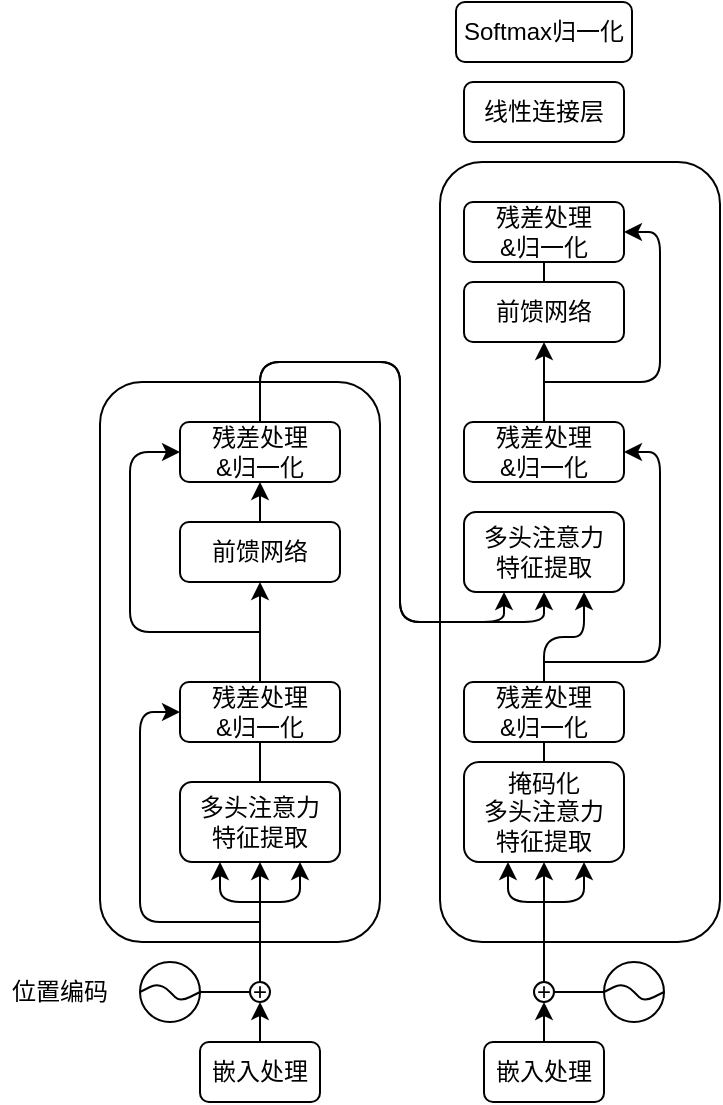 <mxfile version="21.2.9" type="github">
  <diagram name="第 1 页" id="P4VHz6F8FDdTj_PXj5Aj">
    <mxGraphModel dx="287" dy="397" grid="1" gridSize="10" guides="1" tooltips="1" connect="1" arrows="1" fold="1" page="1" pageScale="1" pageWidth="583" pageHeight="827" math="0" shadow="0">
      <root>
        <mxCell id="0" />
        <mxCell id="1" parent="0" />
        <mxCell id="c3ZJOwvSEtLFaX0gyrFY-1" value="" style="rounded=1;whiteSpace=wrap;html=1;" vertex="1" parent="1">
          <mxGeometry x="162" y="230" width="140" height="280" as="geometry" />
        </mxCell>
        <mxCell id="c3ZJOwvSEtLFaX0gyrFY-24" style="edgeStyle=orthogonalEdgeStyle;rounded=0;orthogonalLoop=1;jettySize=auto;html=1;exitX=0.5;exitY=0;exitDx=0;exitDy=0;entryX=0.5;entryY=1;entryDx=0;entryDy=0;endArrow=none;endFill=0;" edge="1" parent="1" source="c3ZJOwvSEtLFaX0gyrFY-2" target="c3ZJOwvSEtLFaX0gyrFY-7">
          <mxGeometry relative="1" as="geometry" />
        </mxCell>
        <mxCell id="c3ZJOwvSEtLFaX0gyrFY-2" value="多头注意力&lt;br&gt;特征提取" style="rounded=1;whiteSpace=wrap;html=1;" vertex="1" parent="1">
          <mxGeometry x="202" y="430" width="80" height="40" as="geometry" />
        </mxCell>
        <mxCell id="c3ZJOwvSEtLFaX0gyrFY-8" style="edgeStyle=orthogonalEdgeStyle;rounded=0;orthogonalLoop=1;jettySize=auto;html=1;exitX=0.5;exitY=0;exitDx=0;exitDy=0;entryX=0.5;entryY=1;entryDx=0;entryDy=0;" edge="1" parent="1" source="c3ZJOwvSEtLFaX0gyrFY-3" target="c3ZJOwvSEtLFaX0gyrFY-2">
          <mxGeometry relative="1" as="geometry" />
        </mxCell>
        <mxCell id="c3ZJOwvSEtLFaX0gyrFY-3" value="+" style="ellipse;whiteSpace=wrap;html=1;" vertex="1" parent="1">
          <mxGeometry x="237" y="530" width="10" height="10" as="geometry" />
        </mxCell>
        <mxCell id="c3ZJOwvSEtLFaX0gyrFY-19" style="edgeStyle=orthogonalEdgeStyle;rounded=0;orthogonalLoop=1;jettySize=auto;html=1;exitX=0.5;exitY=0;exitDx=0;exitDy=0;entryX=0.5;entryY=1;entryDx=0;entryDy=0;" edge="1" parent="1" source="c3ZJOwvSEtLFaX0gyrFY-4" target="c3ZJOwvSEtLFaX0gyrFY-3">
          <mxGeometry relative="1" as="geometry" />
        </mxCell>
        <mxCell id="c3ZJOwvSEtLFaX0gyrFY-4" value="嵌入处理" style="rounded=1;whiteSpace=wrap;html=1;" vertex="1" parent="1">
          <mxGeometry x="212" y="560" width="60" height="30" as="geometry" />
        </mxCell>
        <mxCell id="c3ZJOwvSEtLFaX0gyrFY-21" style="edgeStyle=orthogonalEdgeStyle;rounded=0;orthogonalLoop=1;jettySize=auto;html=1;exitX=0.5;exitY=0;exitDx=0;exitDy=0;entryX=0.5;entryY=1;entryDx=0;entryDy=0;" edge="1" parent="1" source="c3ZJOwvSEtLFaX0gyrFY-7" target="c3ZJOwvSEtLFaX0gyrFY-9">
          <mxGeometry relative="1" as="geometry" />
        </mxCell>
        <mxCell id="c3ZJOwvSEtLFaX0gyrFY-7" value="残差处理&lt;br&gt;&amp;amp;归一化" style="rounded=1;whiteSpace=wrap;html=1;" vertex="1" parent="1">
          <mxGeometry x="202" y="380" width="80" height="30" as="geometry" />
        </mxCell>
        <mxCell id="c3ZJOwvSEtLFaX0gyrFY-23" style="edgeStyle=orthogonalEdgeStyle;rounded=0;orthogonalLoop=1;jettySize=auto;html=1;exitX=0.5;exitY=0;exitDx=0;exitDy=0;entryX=0.5;entryY=1;entryDx=0;entryDy=0;" edge="1" parent="1" source="c3ZJOwvSEtLFaX0gyrFY-9" target="c3ZJOwvSEtLFaX0gyrFY-22">
          <mxGeometry relative="1" as="geometry" />
        </mxCell>
        <mxCell id="c3ZJOwvSEtLFaX0gyrFY-9" value="前馈网络" style="rounded=1;whiteSpace=wrap;html=1;" vertex="1" parent="1">
          <mxGeometry x="202" y="300" width="80" height="30" as="geometry" />
        </mxCell>
        <mxCell id="c3ZJOwvSEtLFaX0gyrFY-10" value="" style="rounded=1;whiteSpace=wrap;html=1;" vertex="1" parent="1">
          <mxGeometry x="332" y="120" width="140" height="390" as="geometry" />
        </mxCell>
        <mxCell id="c3ZJOwvSEtLFaX0gyrFY-40" style="edgeStyle=orthogonalEdgeStyle;rounded=0;orthogonalLoop=1;jettySize=auto;html=1;exitX=0.5;exitY=0;exitDx=0;exitDy=0;entryX=0.5;entryY=1;entryDx=0;entryDy=0;endArrow=none;endFill=0;" edge="1" parent="1" source="c3ZJOwvSEtLFaX0gyrFY-11" target="c3ZJOwvSEtLFaX0gyrFY-15">
          <mxGeometry relative="1" as="geometry" />
        </mxCell>
        <mxCell id="c3ZJOwvSEtLFaX0gyrFY-11" value="掩码化&lt;br&gt;多头注意力&lt;br&gt;特征提取" style="rounded=1;whiteSpace=wrap;html=1;" vertex="1" parent="1">
          <mxGeometry x="344" y="420" width="80" height="50" as="geometry" />
        </mxCell>
        <mxCell id="c3ZJOwvSEtLFaX0gyrFY-12" style="edgeStyle=orthogonalEdgeStyle;rounded=0;orthogonalLoop=1;jettySize=auto;html=1;exitX=0.5;exitY=0;exitDx=0;exitDy=0;entryX=0.5;entryY=1;entryDx=0;entryDy=0;" edge="1" parent="1" source="c3ZJOwvSEtLFaX0gyrFY-13" target="c3ZJOwvSEtLFaX0gyrFY-11">
          <mxGeometry relative="1" as="geometry" />
        </mxCell>
        <mxCell id="c3ZJOwvSEtLFaX0gyrFY-52" style="edgeStyle=orthogonalEdgeStyle;rounded=0;orthogonalLoop=1;jettySize=auto;html=1;exitX=1;exitY=0.5;exitDx=0;exitDy=0;entryX=0;entryY=0.5;entryDx=0;entryDy=0;endArrow=none;endFill=0;" edge="1" parent="1" source="c3ZJOwvSEtLFaX0gyrFY-13" target="c3ZJOwvSEtLFaX0gyrFY-49">
          <mxGeometry relative="1" as="geometry" />
        </mxCell>
        <mxCell id="c3ZJOwvSEtLFaX0gyrFY-13" value="+" style="ellipse;whiteSpace=wrap;html=1;" vertex="1" parent="1">
          <mxGeometry x="379" y="530" width="10" height="10" as="geometry" />
        </mxCell>
        <mxCell id="c3ZJOwvSEtLFaX0gyrFY-27" style="edgeStyle=orthogonalEdgeStyle;rounded=0;orthogonalLoop=1;jettySize=auto;html=1;exitX=0.5;exitY=0;exitDx=0;exitDy=0;entryX=0.5;entryY=1;entryDx=0;entryDy=0;" edge="1" parent="1" source="c3ZJOwvSEtLFaX0gyrFY-14" target="c3ZJOwvSEtLFaX0gyrFY-13">
          <mxGeometry relative="1" as="geometry" />
        </mxCell>
        <mxCell id="c3ZJOwvSEtLFaX0gyrFY-14" value="嵌入处理" style="rounded=1;whiteSpace=wrap;html=1;" vertex="1" parent="1">
          <mxGeometry x="354" y="560" width="60" height="30" as="geometry" />
        </mxCell>
        <mxCell id="c3ZJOwvSEtLFaX0gyrFY-41" style="edgeStyle=orthogonalEdgeStyle;rounded=1;orthogonalLoop=1;jettySize=auto;html=1;exitX=0.5;exitY=0;exitDx=0;exitDy=0;entryX=0.75;entryY=1;entryDx=0;entryDy=0;" edge="1" parent="1" source="c3ZJOwvSEtLFaX0gyrFY-15" target="c3ZJOwvSEtLFaX0gyrFY-36">
          <mxGeometry relative="1" as="geometry" />
        </mxCell>
        <mxCell id="c3ZJOwvSEtLFaX0gyrFY-15" value="残差处理&lt;br&gt;&amp;amp;归一化" style="rounded=1;whiteSpace=wrap;html=1;" vertex="1" parent="1">
          <mxGeometry x="344" y="380" width="80" height="30" as="geometry" />
        </mxCell>
        <mxCell id="c3ZJOwvSEtLFaX0gyrFY-44" style="edgeStyle=orthogonalEdgeStyle;rounded=0;orthogonalLoop=1;jettySize=auto;html=1;exitX=0.5;exitY=0;exitDx=0;exitDy=0;entryX=0.5;entryY=1;entryDx=0;entryDy=0;endArrow=none;endFill=0;" edge="1" parent="1" source="c3ZJOwvSEtLFaX0gyrFY-16" target="c3ZJOwvSEtLFaX0gyrFY-33">
          <mxGeometry relative="1" as="geometry" />
        </mxCell>
        <mxCell id="c3ZJOwvSEtLFaX0gyrFY-16" value="前馈网络" style="rounded=1;whiteSpace=wrap;html=1;" vertex="1" parent="1">
          <mxGeometry x="344" y="180" width="80" height="30" as="geometry" />
        </mxCell>
        <mxCell id="c3ZJOwvSEtLFaX0gyrFY-17" value="" style="endArrow=classic;html=1;rounded=1;entryX=0.75;entryY=1;entryDx=0;entryDy=0;" edge="1" parent="1" target="c3ZJOwvSEtLFaX0gyrFY-2">
          <mxGeometry width="50" height="50" relative="1" as="geometry">
            <mxPoint x="242" y="490" as="sourcePoint" />
            <mxPoint x="292" y="470" as="targetPoint" />
            <Array as="points">
              <mxPoint x="262" y="490" />
            </Array>
          </mxGeometry>
        </mxCell>
        <mxCell id="c3ZJOwvSEtLFaX0gyrFY-18" value="" style="endArrow=classic;html=1;rounded=1;entryX=0.75;entryY=1;entryDx=0;entryDy=0;" edge="1" parent="1">
          <mxGeometry width="50" height="50" relative="1" as="geometry">
            <mxPoint x="242" y="490" as="sourcePoint" />
            <mxPoint x="222" y="470" as="targetPoint" />
            <Array as="points">
              <mxPoint x="222" y="490" />
            </Array>
          </mxGeometry>
        </mxCell>
        <mxCell id="c3ZJOwvSEtLFaX0gyrFY-22" value="残差处理&lt;br&gt;&amp;amp;归一化" style="rounded=1;whiteSpace=wrap;html=1;" vertex="1" parent="1">
          <mxGeometry x="202" y="250" width="80" height="30" as="geometry" />
        </mxCell>
        <mxCell id="c3ZJOwvSEtLFaX0gyrFY-25" value="" style="endArrow=classic;html=1;rounded=1;entryX=0;entryY=0.5;entryDx=0;entryDy=0;" edge="1" parent="1" target="c3ZJOwvSEtLFaX0gyrFY-7">
          <mxGeometry width="50" height="50" relative="1" as="geometry">
            <mxPoint x="242" y="500" as="sourcePoint" />
            <mxPoint x="222" y="440" as="targetPoint" />
            <Array as="points">
              <mxPoint x="182" y="500" />
              <mxPoint x="182" y="395" />
            </Array>
          </mxGeometry>
        </mxCell>
        <mxCell id="c3ZJOwvSEtLFaX0gyrFY-26" value="" style="endArrow=classic;html=1;rounded=1;entryX=0;entryY=0.5;entryDx=0;entryDy=0;" edge="1" parent="1" target="c3ZJOwvSEtLFaX0gyrFY-22">
          <mxGeometry width="50" height="50" relative="1" as="geometry">
            <mxPoint x="242" y="355" as="sourcePoint" />
            <mxPoint x="197" y="250" as="targetPoint" />
            <Array as="points">
              <mxPoint x="177" y="355" />
              <mxPoint x="177" y="265" />
            </Array>
          </mxGeometry>
        </mxCell>
        <mxCell id="c3ZJOwvSEtLFaX0gyrFY-28" value="" style="endArrow=none;html=1;rounded=0;exitX=1;exitY=0.5;exitDx=0;exitDy=0;entryX=0;entryY=0.5;entryDx=0;entryDy=0;" edge="1" parent="1" source="c3ZJOwvSEtLFaX0gyrFY-29" target="c3ZJOwvSEtLFaX0gyrFY-3">
          <mxGeometry width="50" height="50" relative="1" as="geometry">
            <mxPoint x="142" y="630" as="sourcePoint" />
            <mxPoint x="192" y="580" as="targetPoint" />
          </mxGeometry>
        </mxCell>
        <mxCell id="c3ZJOwvSEtLFaX0gyrFY-29" value="" style="ellipse;whiteSpace=wrap;html=1;aspect=fixed;" vertex="1" parent="1">
          <mxGeometry x="182" y="520" width="30" height="30" as="geometry" />
        </mxCell>
        <mxCell id="c3ZJOwvSEtLFaX0gyrFY-31" value="" style="endArrow=none;html=1;rounded=1;entryX=1;entryY=0.5;entryDx=0;entryDy=0;exitX=0;exitY=0.5;exitDx=0;exitDy=0;" edge="1" parent="1" source="c3ZJOwvSEtLFaX0gyrFY-29" target="c3ZJOwvSEtLFaX0gyrFY-29">
          <mxGeometry width="50" height="50" relative="1" as="geometry">
            <mxPoint x="182" y="540" as="sourcePoint" />
            <mxPoint x="232" y="490" as="targetPoint" />
            <Array as="points">
              <mxPoint x="192" y="530" />
              <mxPoint x="202" y="540" />
            </Array>
          </mxGeometry>
        </mxCell>
        <mxCell id="c3ZJOwvSEtLFaX0gyrFY-32" value="位置编码" style="text;html=1;strokeColor=none;fillColor=none;align=center;verticalAlign=middle;whiteSpace=wrap;rounded=0;" vertex="1" parent="1">
          <mxGeometry x="112" y="520" width="60" height="30" as="geometry" />
        </mxCell>
        <mxCell id="c3ZJOwvSEtLFaX0gyrFY-33" value="残差处理&lt;br&gt;&amp;amp;归一化" style="rounded=1;whiteSpace=wrap;html=1;" vertex="1" parent="1">
          <mxGeometry x="344" y="140" width="80" height="30" as="geometry" />
        </mxCell>
        <mxCell id="c3ZJOwvSEtLFaX0gyrFY-34" value="" style="endArrow=classic;html=1;rounded=1;entryX=0.75;entryY=1;entryDx=0;entryDy=0;" edge="1" parent="1">
          <mxGeometry width="50" height="50" relative="1" as="geometry">
            <mxPoint x="384" y="490" as="sourcePoint" />
            <mxPoint x="404" y="470" as="targetPoint" />
            <Array as="points">
              <mxPoint x="404" y="490" />
            </Array>
          </mxGeometry>
        </mxCell>
        <mxCell id="c3ZJOwvSEtLFaX0gyrFY-35" value="" style="endArrow=classic;html=1;rounded=1;entryX=0.75;entryY=1;entryDx=0;entryDy=0;" edge="1" parent="1">
          <mxGeometry width="50" height="50" relative="1" as="geometry">
            <mxPoint x="389" y="490" as="sourcePoint" />
            <mxPoint x="366" y="470" as="targetPoint" />
            <Array as="points">
              <mxPoint x="366" y="490" />
            </Array>
          </mxGeometry>
        </mxCell>
        <mxCell id="c3ZJOwvSEtLFaX0gyrFY-36" value="多头注意力&lt;br&gt;特征提取" style="rounded=1;whiteSpace=wrap;html=1;" vertex="1" parent="1">
          <mxGeometry x="344" y="295" width="80" height="40" as="geometry" />
        </mxCell>
        <mxCell id="c3ZJOwvSEtLFaX0gyrFY-43" style="edgeStyle=orthogonalEdgeStyle;rounded=0;orthogonalLoop=1;jettySize=auto;html=1;exitX=0.5;exitY=0;exitDx=0;exitDy=0;entryX=0.5;entryY=1;entryDx=0;entryDy=0;" edge="1" parent="1" source="c3ZJOwvSEtLFaX0gyrFY-37" target="c3ZJOwvSEtLFaX0gyrFY-16">
          <mxGeometry relative="1" as="geometry" />
        </mxCell>
        <mxCell id="c3ZJOwvSEtLFaX0gyrFY-37" value="残差处理&lt;br&gt;&amp;amp;归一化" style="rounded=1;whiteSpace=wrap;html=1;" vertex="1" parent="1">
          <mxGeometry x="344" y="250" width="80" height="30" as="geometry" />
        </mxCell>
        <mxCell id="c3ZJOwvSEtLFaX0gyrFY-38" value="" style="endArrow=classic;html=1;rounded=1;exitX=0.5;exitY=0;exitDx=0;exitDy=0;entryX=0.5;entryY=1;entryDx=0;entryDy=0;" edge="1" parent="1" source="c3ZJOwvSEtLFaX0gyrFY-22" target="c3ZJOwvSEtLFaX0gyrFY-36">
          <mxGeometry width="50" height="50" relative="1" as="geometry">
            <mxPoint x="262" y="220" as="sourcePoint" />
            <mxPoint x="312" y="170" as="targetPoint" />
            <Array as="points">
              <mxPoint x="242" y="220" />
              <mxPoint x="312" y="220" />
              <mxPoint x="312" y="350" />
              <mxPoint x="384" y="350" />
            </Array>
          </mxGeometry>
        </mxCell>
        <mxCell id="c3ZJOwvSEtLFaX0gyrFY-39" value="" style="endArrow=classic;html=1;rounded=1;exitX=0.5;exitY=0;exitDx=0;exitDy=0;entryX=0.25;entryY=1;entryDx=0;entryDy=0;" edge="1" parent="1" source="c3ZJOwvSEtLFaX0gyrFY-22" target="c3ZJOwvSEtLFaX0gyrFY-36">
          <mxGeometry width="50" height="50" relative="1" as="geometry">
            <mxPoint x="252" y="260" as="sourcePoint" />
            <mxPoint x="394" y="345" as="targetPoint" />
            <Array as="points">
              <mxPoint x="242" y="220" />
              <mxPoint x="312" y="220" />
              <mxPoint x="312" y="350" />
              <mxPoint x="364" y="350" />
            </Array>
          </mxGeometry>
        </mxCell>
        <mxCell id="c3ZJOwvSEtLFaX0gyrFY-42" value="" style="endArrow=classic;html=1;rounded=1;entryX=1;entryY=0.5;entryDx=0;entryDy=0;" edge="1" parent="1" target="c3ZJOwvSEtLFaX0gyrFY-37">
          <mxGeometry width="50" height="50" relative="1" as="geometry">
            <mxPoint x="384" y="370" as="sourcePoint" />
            <mxPoint x="472" y="320" as="targetPoint" />
            <Array as="points">
              <mxPoint x="442" y="370" />
              <mxPoint x="442" y="265" />
            </Array>
          </mxGeometry>
        </mxCell>
        <mxCell id="c3ZJOwvSEtLFaX0gyrFY-46" value="" style="endArrow=classic;html=1;rounded=1;entryX=1;entryY=0.5;entryDx=0;entryDy=0;" edge="1" parent="1" target="c3ZJOwvSEtLFaX0gyrFY-33">
          <mxGeometry width="50" height="50" relative="1" as="geometry">
            <mxPoint x="384" y="230" as="sourcePoint" />
            <mxPoint x="462" y="180" as="targetPoint" />
            <Array as="points">
              <mxPoint x="442" y="230" />
              <mxPoint x="442" y="155" />
            </Array>
          </mxGeometry>
        </mxCell>
        <mxCell id="c3ZJOwvSEtLFaX0gyrFY-47" value="线性连接层" style="rounded=1;whiteSpace=wrap;html=1;" vertex="1" parent="1">
          <mxGeometry x="344" y="80" width="80" height="30" as="geometry" />
        </mxCell>
        <mxCell id="c3ZJOwvSEtLFaX0gyrFY-48" value="Softmax归一化" style="rounded=1;whiteSpace=wrap;html=1;" vertex="1" parent="1">
          <mxGeometry x="340" y="40" width="88" height="30" as="geometry" />
        </mxCell>
        <mxCell id="c3ZJOwvSEtLFaX0gyrFY-49" value="" style="ellipse;whiteSpace=wrap;html=1;aspect=fixed;" vertex="1" parent="1">
          <mxGeometry x="414" y="520" width="30" height="30" as="geometry" />
        </mxCell>
        <mxCell id="c3ZJOwvSEtLFaX0gyrFY-51" value="" style="endArrow=none;html=1;rounded=1;entryX=1;entryY=0.5;entryDx=0;entryDy=0;exitX=0;exitY=0.5;exitDx=0;exitDy=0;" edge="1" parent="1">
          <mxGeometry width="50" height="50" relative="1" as="geometry">
            <mxPoint x="414" y="535" as="sourcePoint" />
            <mxPoint x="444" y="535" as="targetPoint" />
            <Array as="points">
              <mxPoint x="424" y="530" />
              <mxPoint x="434" y="540" />
            </Array>
          </mxGeometry>
        </mxCell>
      </root>
    </mxGraphModel>
  </diagram>
</mxfile>
